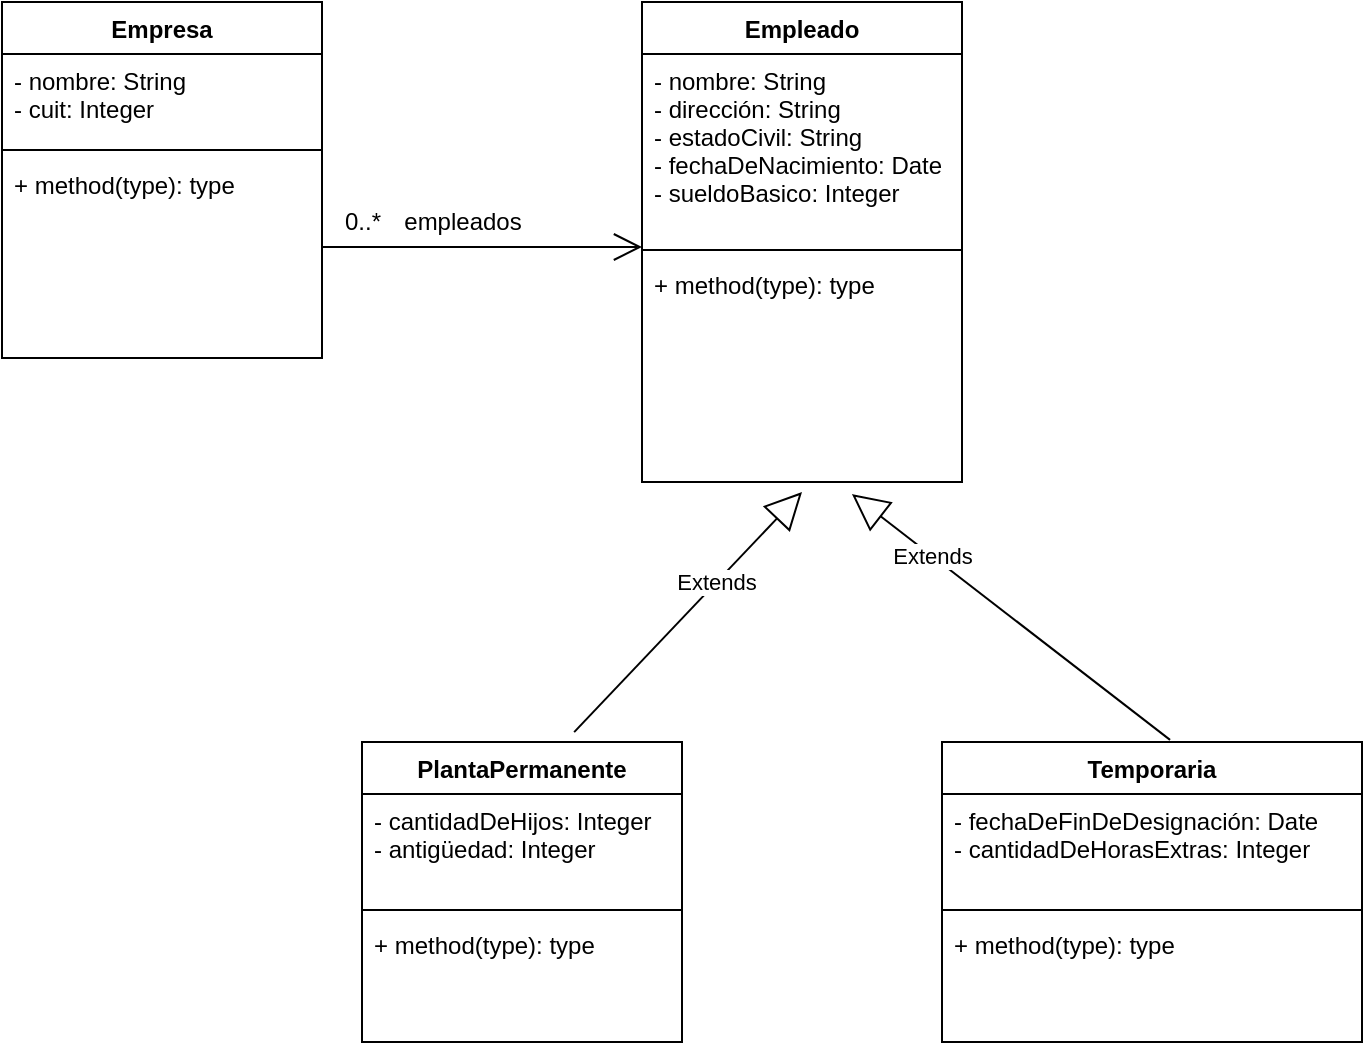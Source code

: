 <mxfile version="20.2.7" type="github">
  <diagram id="Ps4Gi2olXtC4p8bb6u-N" name="Página-1">
    <mxGraphModel dx="868" dy="450" grid="1" gridSize="10" guides="1" tooltips="1" connect="1" arrows="1" fold="1" page="1" pageScale="1" pageWidth="827" pageHeight="1169" math="0" shadow="0">
      <root>
        <mxCell id="0" />
        <mxCell id="1" parent="0" />
        <mxCell id="JwWYeNIe6zn2I5OlYumR-1" value="Empresa" style="swimlane;fontStyle=1;align=center;verticalAlign=top;childLayout=stackLayout;horizontal=1;startSize=26;horizontalStack=0;resizeParent=1;resizeParentMax=0;resizeLast=0;collapsible=1;marginBottom=0;" parent="1" vertex="1">
          <mxGeometry x="40" y="40" width="160" height="178" as="geometry" />
        </mxCell>
        <mxCell id="JwWYeNIe6zn2I5OlYumR-2" value="- nombre: String&#xa;- cuit: Integer&#xa;" style="text;strokeColor=none;fillColor=none;align=left;verticalAlign=top;spacingLeft=4;spacingRight=4;overflow=hidden;rotatable=0;points=[[0,0.5],[1,0.5]];portConstraint=eastwest;" parent="JwWYeNIe6zn2I5OlYumR-1" vertex="1">
          <mxGeometry y="26" width="160" height="44" as="geometry" />
        </mxCell>
        <mxCell id="JwWYeNIe6zn2I5OlYumR-3" value="" style="line;strokeWidth=1;fillColor=none;align=left;verticalAlign=middle;spacingTop=-1;spacingLeft=3;spacingRight=3;rotatable=0;labelPosition=right;points=[];portConstraint=eastwest;" parent="JwWYeNIe6zn2I5OlYumR-1" vertex="1">
          <mxGeometry y="70" width="160" height="8" as="geometry" />
        </mxCell>
        <mxCell id="JwWYeNIe6zn2I5OlYumR-4" value="+ method(type): type" style="text;strokeColor=none;fillColor=none;align=left;verticalAlign=top;spacingLeft=4;spacingRight=4;overflow=hidden;rotatable=0;points=[[0,0.5],[1,0.5]];portConstraint=eastwest;" parent="JwWYeNIe6zn2I5OlYumR-1" vertex="1">
          <mxGeometry y="78" width="160" height="100" as="geometry" />
        </mxCell>
        <mxCell id="JwWYeNIe6zn2I5OlYumR-20" value="" style="endArrow=open;endFill=1;endSize=12;html=1;rounded=0;" parent="1" edge="1">
          <mxGeometry width="160" relative="1" as="geometry">
            <mxPoint x="200" y="162.5" as="sourcePoint" />
            <mxPoint x="360" y="162.5" as="targetPoint" />
          </mxGeometry>
        </mxCell>
        <mxCell id="JwWYeNIe6zn2I5OlYumR-22" value="empleados" style="text;html=1;align=center;verticalAlign=middle;resizable=0;points=[];autosize=1;strokeColor=none;fillColor=none;" parent="1" vertex="1">
          <mxGeometry x="230" y="135" width="80" height="30" as="geometry" />
        </mxCell>
        <mxCell id="JwWYeNIe6zn2I5OlYumR-23" value="0..*" style="text;html=1;align=center;verticalAlign=middle;resizable=0;points=[];autosize=1;strokeColor=none;fillColor=none;" parent="1" vertex="1">
          <mxGeometry x="200" y="135" width="40" height="30" as="geometry" />
        </mxCell>
        <mxCell id="eOfQtxofEK8c-xlT3uKf-1" value="Empleado" style="swimlane;fontStyle=1;align=center;verticalAlign=top;childLayout=stackLayout;horizontal=1;startSize=26;horizontalStack=0;resizeParent=1;resizeParentMax=0;resizeLast=0;collapsible=1;marginBottom=0;" parent="1" vertex="1">
          <mxGeometry x="360" y="40" width="160" height="240" as="geometry" />
        </mxCell>
        <mxCell id="eOfQtxofEK8c-xlT3uKf-2" value="- nombre: String&#xa;- dirección: String&#xa;- estadoCivil: String&#xa;- fechaDeNacimiento: Date&#xa;- sueldoBasico: Integer" style="text;strokeColor=none;fillColor=none;align=left;verticalAlign=top;spacingLeft=4;spacingRight=4;overflow=hidden;rotatable=0;points=[[0,0.5],[1,0.5]];portConstraint=eastwest;" parent="eOfQtxofEK8c-xlT3uKf-1" vertex="1">
          <mxGeometry y="26" width="160" height="94" as="geometry" />
        </mxCell>
        <mxCell id="eOfQtxofEK8c-xlT3uKf-3" value="" style="line;strokeWidth=1;fillColor=none;align=left;verticalAlign=middle;spacingTop=-1;spacingLeft=3;spacingRight=3;rotatable=0;labelPosition=right;points=[];portConstraint=eastwest;" parent="eOfQtxofEK8c-xlT3uKf-1" vertex="1">
          <mxGeometry y="120" width="160" height="8" as="geometry" />
        </mxCell>
        <mxCell id="eOfQtxofEK8c-xlT3uKf-4" value="+ method(type): type" style="text;strokeColor=none;fillColor=none;align=left;verticalAlign=top;spacingLeft=4;spacingRight=4;overflow=hidden;rotatable=0;points=[[0,0.5],[1,0.5]];portConstraint=eastwest;" parent="eOfQtxofEK8c-xlT3uKf-1" vertex="1">
          <mxGeometry y="128" width="160" height="112" as="geometry" />
        </mxCell>
        <mxCell id="eOfQtxofEK8c-xlT3uKf-5" value="PlantaPermanente" style="swimlane;fontStyle=1;align=center;verticalAlign=top;childLayout=stackLayout;horizontal=1;startSize=26;horizontalStack=0;resizeParent=1;resizeParentMax=0;resizeLast=0;collapsible=1;marginBottom=0;" parent="1" vertex="1">
          <mxGeometry x="220" y="410" width="160" height="150" as="geometry" />
        </mxCell>
        <mxCell id="eOfQtxofEK8c-xlT3uKf-6" value="- cantidadDeHijos: Integer&#xa;- antigüedad: Integer&#xa;" style="text;strokeColor=none;fillColor=none;align=left;verticalAlign=top;spacingLeft=4;spacingRight=4;overflow=hidden;rotatable=0;points=[[0,0.5],[1,0.5]];portConstraint=eastwest;" parent="eOfQtxofEK8c-xlT3uKf-5" vertex="1">
          <mxGeometry y="26" width="160" height="54" as="geometry" />
        </mxCell>
        <mxCell id="eOfQtxofEK8c-xlT3uKf-7" value="" style="line;strokeWidth=1;fillColor=none;align=left;verticalAlign=middle;spacingTop=-1;spacingLeft=3;spacingRight=3;rotatable=0;labelPosition=right;points=[];portConstraint=eastwest;" parent="eOfQtxofEK8c-xlT3uKf-5" vertex="1">
          <mxGeometry y="80" width="160" height="8" as="geometry" />
        </mxCell>
        <mxCell id="eOfQtxofEK8c-xlT3uKf-8" value="+ method(type): type" style="text;strokeColor=none;fillColor=none;align=left;verticalAlign=top;spacingLeft=4;spacingRight=4;overflow=hidden;rotatable=0;points=[[0,0.5],[1,0.5]];portConstraint=eastwest;" parent="eOfQtxofEK8c-xlT3uKf-5" vertex="1">
          <mxGeometry y="88" width="160" height="62" as="geometry" />
        </mxCell>
        <mxCell id="eOfQtxofEK8c-xlT3uKf-9" value="Temporaria" style="swimlane;fontStyle=1;align=center;verticalAlign=top;childLayout=stackLayout;horizontal=1;startSize=26;horizontalStack=0;resizeParent=1;resizeParentMax=0;resizeLast=0;collapsible=1;marginBottom=0;" parent="1" vertex="1">
          <mxGeometry x="510" y="410" width="210" height="150" as="geometry" />
        </mxCell>
        <mxCell id="eOfQtxofEK8c-xlT3uKf-10" value="- fechaDeFinDeDesignación: Date&#xa;- cantidadDeHorasExtras: Integer&#xa;&#xa;" style="text;strokeColor=none;fillColor=none;align=left;verticalAlign=top;spacingLeft=4;spacingRight=4;overflow=hidden;rotatable=0;points=[[0,0.5],[1,0.5]];portConstraint=eastwest;" parent="eOfQtxofEK8c-xlT3uKf-9" vertex="1">
          <mxGeometry y="26" width="210" height="54" as="geometry" />
        </mxCell>
        <mxCell id="eOfQtxofEK8c-xlT3uKf-11" value="" style="line;strokeWidth=1;fillColor=none;align=left;verticalAlign=middle;spacingTop=-1;spacingLeft=3;spacingRight=3;rotatable=0;labelPosition=right;points=[];portConstraint=eastwest;" parent="eOfQtxofEK8c-xlT3uKf-9" vertex="1">
          <mxGeometry y="80" width="210" height="8" as="geometry" />
        </mxCell>
        <mxCell id="eOfQtxofEK8c-xlT3uKf-12" value="+ method(type): type" style="text;strokeColor=none;fillColor=none;align=left;verticalAlign=top;spacingLeft=4;spacingRight=4;overflow=hidden;rotatable=0;points=[[0,0.5],[1,0.5]];portConstraint=eastwest;" parent="eOfQtxofEK8c-xlT3uKf-9" vertex="1">
          <mxGeometry y="88" width="210" height="62" as="geometry" />
        </mxCell>
        <mxCell id="eOfQtxofEK8c-xlT3uKf-18" value="Extends" style="endArrow=block;endSize=16;endFill=0;html=1;rounded=0;entryX=0.5;entryY=1.045;entryDx=0;entryDy=0;entryPerimeter=0;exitX=0.663;exitY=-0.033;exitDx=0;exitDy=0;exitPerimeter=0;" parent="1" source="eOfQtxofEK8c-xlT3uKf-5" target="eOfQtxofEK8c-xlT3uKf-4" edge="1">
          <mxGeometry x="0.25" width="160" relative="1" as="geometry">
            <mxPoint x="330" y="370" as="sourcePoint" />
            <mxPoint x="510" y="340" as="targetPoint" />
            <Array as="points" />
            <mxPoint as="offset" />
          </mxGeometry>
        </mxCell>
        <mxCell id="eOfQtxofEK8c-xlT3uKf-19" value="Extends" style="endArrow=block;endSize=16;endFill=0;html=1;rounded=0;entryX=0.656;entryY=1.054;entryDx=0;entryDy=0;entryPerimeter=0;exitX=0.543;exitY=-0.007;exitDx=0;exitDy=0;exitPerimeter=0;" parent="1" source="eOfQtxofEK8c-xlT3uKf-9" target="eOfQtxofEK8c-xlT3uKf-4" edge="1">
          <mxGeometry x="0.5" width="160" relative="1" as="geometry">
            <mxPoint x="660" y="340" as="sourcePoint" />
            <mxPoint x="490" y="330" as="targetPoint" />
            <Array as="points" />
            <mxPoint as="offset" />
          </mxGeometry>
        </mxCell>
      </root>
    </mxGraphModel>
  </diagram>
</mxfile>
